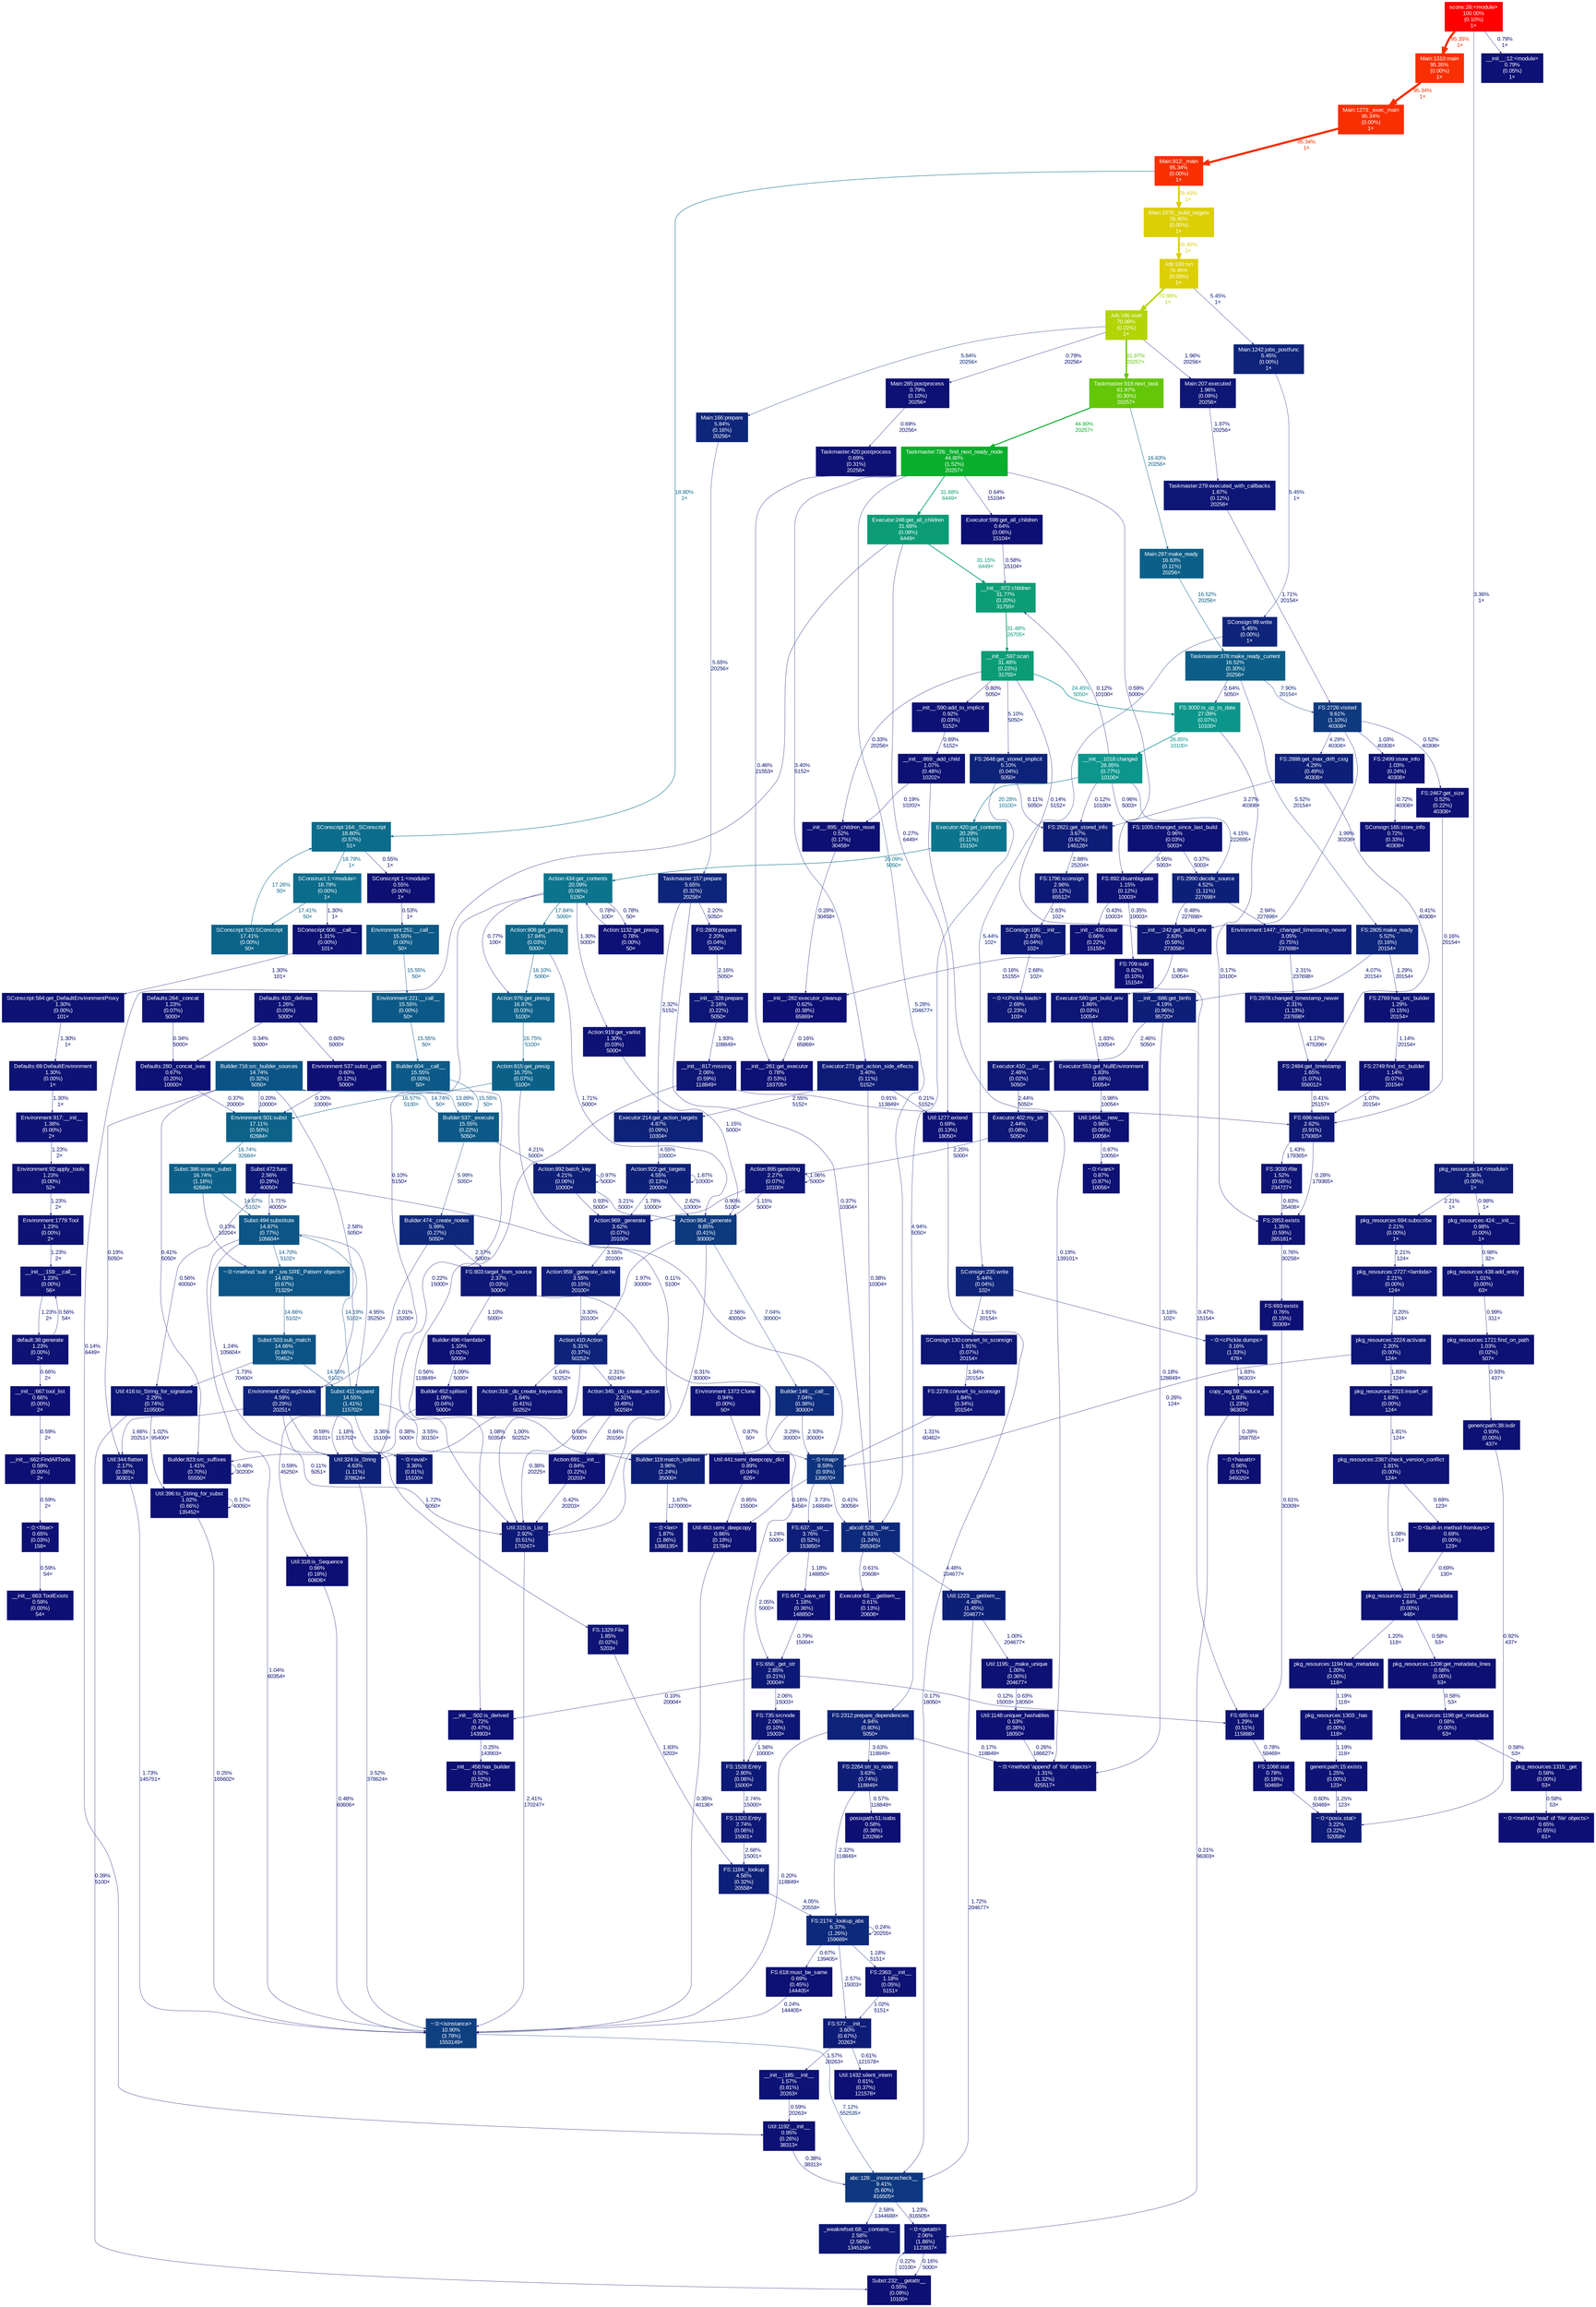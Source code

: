digraph {
	graph [ranksep=0.25, fontname=Arial, nodesep=0.125];
	node [fontname=Arial, style=filled, height=0, width=0, shape=box, fontcolor=white];
	edge [fontname=Arial];
	0 [color="#0d297b", fontcolor="#ffffff", fontsize="10.00", label="FS:2174:_lookup_abs\n6.37%\n(1.26%)\n159669×"];
	0 -> 0 [color="#0d0e73", label="0.24%\n20255×", arrowsize="0.35", fontsize="10.00", fontcolor="#0d0e73", labeldistance="0.50", penwidth="0.50"];
	0 -> 389 [color="#0d0f74", label="0.67%\n139405×", arrowsize="0.35", fontsize="10.00", fontcolor="#0d0f74", labeldistance="0.50", penwidth="0.50"];
	0 -> 821 [color="#0d1274", label="1.18%\n5151×", arrowsize="0.35", fontsize="10.00", fontcolor="#0d1274", labeldistance="0.50", penwidth="0.50"];
	0 -> 729 [color="#0d1876", label="2.57%\n15003×", arrowsize="0.35", fontsize="10.00", fontcolor="#0d1876", labeldistance="0.50", penwidth="0.50"];
	1 [color="#0d2079", fontcolor="#ffffff", fontsize="10.00", label="FS:1184:_lookup\n4.56%\n(0.32%)\n20558×"];
	1 -> 0 [color="#0d1e78", label="4.05%\n20558×", arrowsize="0.35", fontsize="10.00", fontcolor="#0d1e78", labeldistance="0.50", penwidth="0.50"];
	2 [color="#0d1c77", fontcolor="#ffffff", fontsize="10.00", label="FS:2264:str_to_node\n3.63%\n(0.74%)\n118849×"];
	2 -> 0 [color="#0d1776", label="2.32%\n118849×", arrowsize="0.35", fontsize="10.00", fontcolor="#0d1776", labeldistance="0.50", penwidth="0.50"];
	2 -> 1423 [color="#0d0f73", label="0.57%\n118849×", arrowsize="0.35", fontsize="10.00", fontcolor="#0d0f73", labeldistance="0.50", penwidth="0.50"];
	4 [color="#0aae2c", fontcolor="#ffffff", fontsize="10.00", label="Taskmaster:726:_find_next_ready_node\n44.80%\n(1.52%)\n20257×"];
	4 -> 839 [color="#0d247a", label="5.28%\n204677×", arrowsize="0.35", fontsize="10.00", fontcolor="#0d247a", labeldistance="0.50", penwidth="0.50"];
	4 -> 811 [color="#0b9c76", label="31.68%\n6449×", arrowsize="0.56", fontsize="10.00", fontcolor="#0b9c76", labeldistance="1.27", penwidth="1.27"];
	4 -> 266 [color="#0d0f74", label="0.59%\n5000×", arrowsize="0.35", fontsize="10.00", fontcolor="#0d0f74", labeldistance="0.50", penwidth="0.50"];
	4 -> 427 [color="#0d0f74", label="0.64%\n15104×", arrowsize="0.35", fontsize="10.00", fontcolor="#0d0f74", labeldistance="0.50", penwidth="0.50"];
	4 -> 218 [color="#0d0f73", label="0.46%\n21553×", arrowsize="0.35", fontsize="10.00", fontcolor="#0d0f73", labeldistance="0.50", penwidth="0.50"];
	4 -> 411 [color="#0d1b77", label="3.40%\n5152×", arrowsize="0.35", fontsize="10.00", fontcolor="#0d1b77", labeldistance="0.50", penwidth="0.50"];
	13 [color="#0d0f74", fontcolor="#ffffff", fontsize="10.00", label="__init__:663:ToolExists\n0.59%\n(0.00%)\n54×"];
	15 [color="#0d0f74", fontcolor="#ffffff", fontsize="10.00", label="__init__:282:executor_cleanup\n0.62%\n(0.38%)\n65869×"];
	15 -> 218 [color="#0d0d73", label="0.16%\n65869×", arrowsize="0.35", fontsize="10.00", fontcolor="#0d0d73", labeldistance="0.50", penwidth="0.50"];
	16 [color="#0d1f78", fontcolor="#ffffff", fontsize="10.00", label="Action:892:batch_key\n4.21%\n(0.06%)\n10000×"];
	16 -> 16 [color="#0d1174", label="0.97%\n5000×", arrowsize="0.35", fontsize="10.00", fontcolor="#0d1174", labeldistance="0.50", penwidth="0.50"];
	16 -> 275 [color="#0d1174", label="0.93%\n5000×", arrowsize="0.35", fontsize="10.00", fontcolor="#0d1174", labeldistance="0.50", penwidth="0.50"];
	16 -> 705 [color="#0d1a77", label="3.21%\n5000×", arrowsize="0.35", fontsize="10.00", fontcolor="#0d1a77", labeldistance="0.50", penwidth="0.50"];
	17 [color="#0c5987", fontcolor="#ffffff", fontsize="10.00", label="Builder:537:_execute\n15.55%\n(0.22%)\n5050×"];
	17 -> 16 [color="#0d1f78", label="4.21%\n5000×", arrowsize="0.35", fontsize="10.00", fontcolor="#0d1f78", labeldistance="0.50", penwidth="0.50"];
	17 -> 19 [color="#0d277a", label="5.99%\n5050×", arrowsize="0.35", fontsize="10.00", fontcolor="#0d277a", labeldistance="0.50", penwidth="0.50"];
	17 -> 191 [color="#0c5486", label="14.74%\n50×", arrowsize="0.38", fontsize="10.00", fontcolor="#0c5486", labeldistance="0.59", penwidth="0.59"];
	19 [color="#0d277a", fontcolor="#ffffff", fontsize="10.00", label="Builder:474:_create_nodes\n5.99%\n(0.27%)\n5050×"];
	19 -> 135 [color="#0d1776", label="2.37%\n5000×", arrowsize="0.35", fontsize="10.00", fontcolor="#0d1776", labeldistance="0.50", penwidth="0.50"];
	19 -> 200 [color="#0d1575", label="2.01%\n15200×", arrowsize="0.35", fontsize="10.00", fontcolor="#0d1575", labeldistance="0.50", penwidth="0.50"];
	25 [color="#0c6c8b", fontcolor="#ffffff", fontsize="10.00", label="SConscript:164:_SConscript\n18.80%\n(0.57%)\n51×"];
	25 -> 203 [color="#0d0f73", label="0.55%\n1×", arrowsize="0.35", fontsize="10.00", fontcolor="#0d0f73", labeldistance="0.50", penwidth="0.50"];
	25 -> 123 [color="#0c6c8b", label="18.79%\n1×", arrowsize="0.43", fontsize="10.00", fontcolor="#0c6c8b", labeldistance="0.75", penwidth="0.75"];
	32 [color="#0d257a", fontcolor="#ffffff", fontsize="10.00", label="Taskmaster:157:prepare\n5.65%\n(0.32%)\n20256×"];
	32 -> 881 [color="#0d1676", label="2.32%\n5152×", arrowsize="0.35", fontsize="10.00", fontcolor="#0d1676", labeldistance="0.50", penwidth="0.50"];
	32 -> 779 [color="#0d1676", label="2.20%\n5050×", arrowsize="0.35", fontsize="10.00", fontcolor="#0d1676", labeldistance="0.50", penwidth="0.50"];
	32 -> 839 [color="#0d0e73", label="0.37%\n10304×", arrowsize="0.35", fontsize="10.00", fontcolor="#0d0e73", labeldistance="0.50", penwidth="0.50"];
	33 [color="#0d267a", fontcolor="#ffffff", fontsize="10.00", label="Main:166:prepare\n5.84%\n(0.16%)\n20256×"];
	33 -> 32 [color="#0d257a", label="5.65%\n20256×", arrowsize="0.35", fontsize="10.00", fontcolor="#0d257a", labeldistance="0.50", penwidth="0.50"];
	36 [color="#0d1074", fontcolor="#ffffff", fontsize="10.00", label="__init__:12:<module>\n0.79%\n(0.05%)\n1×"];
	37 [color="#ff0000", fontcolor="#ffffff", fontsize="10.00", label="scons:26:<module>\n100.00%\n(0.10%)\n1×"];
	37 -> 36 [color="#0d1074", label="0.79%\n1×", arrowsize="0.35", fontsize="10.00", fontcolor="#0d1074", labeldistance="0.50", penwidth="0.50"];
	37 -> 120 [color="#f82f01", label="95.35%\n1×", arrowsize="0.98", fontsize="10.00", fontcolor="#f82f01", labeldistance="3.81", penwidth="3.81"];
	37 -> 217 [color="#0d1b77", label="3.36%\n1×", arrowsize="0.35", fontsize="10.00", fontcolor="#0d1b77", labeldistance="0.50", penwidth="0.50"];
	44 [color="#0d1575", fontcolor="#ffffff", fontsize="10.00", label="FS:735:srcnode\n2.06%\n(0.10%)\n15003×"];
	44 -> 201 [color="#0d1375", label="1.56%\n10000×", arrowsize="0.35", fontsize="10.00", fontcolor="#0d1375", labeldistance="0.50", penwidth="0.50"];
	83 [color="#f82f01", fontcolor="#ffffff", fontsize="10.00", label="Main:812:_main\n95.34%\n(0.00%)\n1×"];
	83 -> 527 [color="#dccf05", label="76.45%\n1×", arrowsize="0.87", fontsize="10.00", fontcolor="#dccf05", labeldistance="3.06", penwidth="3.06"];
	83 -> 25 [color="#0c6c8b", label="18.80%\n1×", arrowsize="0.43", fontsize="10.00", fontcolor="#0c6c8b", labeldistance="0.75", penwidth="0.75"];
	97 [color="#0d1074", fontcolor="#ffffff", fontsize="10.00", label="Util:463:semi_deepcopy\n0.86%\n(0.19%)\n21784×"];
	97 -> 377 [color="#0d0e73", label="0.35%\n40136×", arrowsize="0.35", fontsize="10.00", fontcolor="#0d0e73", labeldistance="0.50", penwidth="0.50"];
	120 [color="#f82f01", fontcolor="#ffffff", fontsize="10.00", label="Main:1310:main\n95.35%\n(0.00%)\n1×"];
	120 -> 398 [color="#f82f01", label="95.34%\n1×", arrowsize="0.98", fontsize="10.00", fontcolor="#f82f01", labeldistance="3.81", penwidth="3.81"];
	123 [color="#0c6c8b", fontcolor="#ffffff", fontsize="10.00", label="SConstruct:1:<module>\n18.79%\n(0.00%)\n1×"];
	123 -> 339 [color="#0d1274", label="1.30%\n1×", arrowsize="0.35", fontsize="10.00", fontcolor="#0d1274", labeldistance="0.50", penwidth="0.50"];
	123 -> 342 [color="#0c6389", label="17.41%\n50×", arrowsize="0.42", fontsize="10.00", fontcolor="#0c6389", labeldistance="0.70", penwidth="0.70"];
	129 [color="#0d1f78", fontcolor="#ffffff", fontsize="10.00", label="__init__:686:get_binfo\n4.19%\n(0.96%)\n95720×"];
	129 -> 323 [color="#0d1776", label="2.46%\n5050×", arrowsize="0.35", fontsize="10.00", fontcolor="#0d1776", labeldistance="0.50", penwidth="0.50"];
	129 -> 1489 [color="#0d0d73", label="0.18%\n128849×", arrowsize="0.35", fontsize="10.00", fontcolor="#0d0d73", labeldistance="0.50", penwidth="0.50"];
	134 [color="#0d1174", fontcolor="#ffffff", fontsize="10.00", label="Builder:496:<lambda>\n1.10%\n(0.02%)\n5000×"];
	134 -> 1162 [color="#0d1174", label="1.09%\n5000×", arrowsize="0.35", fontsize="10.00", fontcolor="#0d1174", labeldistance="0.50", penwidth="0.50"];
	135 [color="#0d1776", fontcolor="#ffffff", fontsize="10.00", label="FS:803:target_from_source\n2.37%\n(0.03%)\n5000×"];
	135 -> 201 [color="#0d1274", label="1.24%\n5000×", arrowsize="0.35", fontsize="10.00", fontcolor="#0d1274", labeldistance="0.50", penwidth="0.50"];
	135 -> 134 [color="#0d1174", label="1.10%\n5000×", arrowsize="0.35", fontsize="10.00", fontcolor="#0d1174", labeldistance="0.50", penwidth="0.50"];
	136 [color="#0d1074", fontcolor="#ffffff", fontsize="10.00", label="Action:1132:get_presig\n0.78%\n(0.00%)\n50×"];
	136 -> 137 [color="#0d1074", label="0.78%\n100×", arrowsize="0.35", fontsize="10.00", fontcolor="#0d1074", labeldistance="0.50", penwidth="0.50"];
	137 [color="#0c748d", fontcolor="#ffffff", fontsize="10.00", label="Action:434:get_contents\n20.09%\n(0.06%)\n5150×"];
	137 -> 384 [color="#0d0d73", label="0.10%\n5150×", arrowsize="0.35", fontsize="10.00", fontcolor="#0d0d73", labeldistance="0.50", penwidth="0.50"];
	137 -> 1216 [color="#0c668a", label="17.84%\n5000×", arrowsize="0.42", fontsize="10.00", fontcolor="#0c668a", labeldistance="0.71", penwidth="0.71"];
	137 -> 226 [color="#0d1274", label="1.30%\n5000×", arrowsize="0.35", fontsize="10.00", fontcolor="#0d1274", labeldistance="0.50", penwidth="0.50"];
	137 -> 136 [color="#0d1074", label="0.78%\n50×", arrowsize="0.35", fontsize="10.00", fontcolor="#0d1074", labeldistance="0.50", penwidth="0.50"];
	137 -> 1055 [color="#0d1074", label="0.77%\n100×", arrowsize="0.35", fontsize="10.00", fontcolor="#0d1074", labeldistance="0.50", penwidth="0.50"];
	141 [color="#0d1375", fontcolor="#ffffff", fontsize="10.00", label="Builder:823:src_suffixes\n1.41%\n(0.70%)\n55550×"];
	141 -> 141 [color="#0d0f73", label="0.48%\n30200×", arrowsize="0.35", fontsize="10.00", fontcolor="#0d0f73", labeldistance="0.50", penwidth="0.50"];
	153 [color="#0d1274", fontcolor="#ffffff", fontsize="10.00", label="__init__:159:__call__\n1.23%\n(0.00%)\n56×"];
	153 -> 501 [color="#0d1274", label="1.23%\n2×", arrowsize="0.35", fontsize="10.00", fontcolor="#0d1274", labeldistance="0.50", penwidth="0.50"];
	174 [color="#0d0f73", fontcolor="#ffffff", fontsize="10.00", label="__init__:458:has_builder\n0.52%\n(0.52%)\n275134×"];
	177 [color="#0b9c77", fontcolor="#ffffff", fontsize="10.00", label="__init__:597:scan\n31.48%\n(0.23%)\n31755×"];
	177 -> 834 [color="#0c9093", label="24.45%\n5050×", arrowsize="0.49", fontsize="10.00", fontcolor="#0c9093", labeldistance="0.98", penwidth="0.98"];
	177 -> 848 [color="#0d1074", label="0.80%\n5050×", arrowsize="0.35", fontsize="10.00", fontcolor="#0d1074", labeldistance="0.50", penwidth="0.50"];
	177 -> 282 [color="#0d0e73", label="0.33%\n20256×", arrowsize="0.35", fontsize="10.00", fontcolor="#0d0e73", labeldistance="0.50", penwidth="0.50"];
	177 -> 688 [color="#0d2379", label="5.10%\n5050×", arrowsize="0.35", fontsize="10.00", fontcolor="#0d2379", labeldistance="0.50", penwidth="0.50"];
	177 -> 221 [color="#0d0d73", label="0.14%\n5152×", arrowsize="0.35", fontsize="10.00", fontcolor="#0d0d73", labeldistance="0.50", penwidth="0.50"];
	178 [color="#0c5e88", fontcolor="#ffffff", fontsize="10.00", label="Taskmaster:378:make_ready_current\n16.52%\n(0.30%)\n20256×"];
	178 -> 834 [color="#0d1876", label="2.64%\n5050×", arrowsize="0.35", fontsize="10.00", fontcolor="#0d1876", labeldistance="0.50", penwidth="0.50"];
	178 -> 746 [color="#0d257a", label="5.52%\n20154×", arrowsize="0.35", fontsize="10.00", fontcolor="#0d257a", labeldistance="0.50", penwidth="0.50"];
	178 -> 179 [color="#0d307d", label="7.90%\n20154×", arrowsize="0.35", fontsize="10.00", fontcolor="#0d307d", labeldistance="0.50", penwidth="0.50"];
	179 [color="#0d397f", fontcolor="#ffffff", fontsize="10.00", label="FS:2726:visited\n9.61%\n(1.10%)\n40308×"];
	179 -> 640 [color="#0d1f78", label="4.29%\n40308×", arrowsize="0.35", fontsize="10.00", fontcolor="#0d1f78", labeldistance="0.50", penwidth="0.50"];
	179 -> 674 [color="#0d1174", label="1.03%\n40308×", arrowsize="0.35", fontsize="10.00", fontcolor="#0d1174", labeldistance="0.50", penwidth="0.50"];
	179 -> 931 [color="#0d0f73", label="0.52%\n40308×", arrowsize="0.35", fontsize="10.00", fontcolor="#0d0f73", labeldistance="0.50", penwidth="0.50"];
	179 -> 221 [color="#0d1575", label="1.99%\n30208×", arrowsize="0.35", fontsize="10.00", fontcolor="#0d1575", labeldistance="0.50", penwidth="0.50"];
	181 [color="#0d1074", fontcolor="#ffffff", fontsize="10.00", label="__init__:502:is_derived\n0.72%\n(0.47%)\n143903×"];
	181 -> 174 [color="#0d0e73", label="0.25%\n143903×", arrowsize="0.35", fontsize="10.00", fontcolor="#0d0e73", labeldistance="0.50", penwidth="0.50"];
	182 [color="#0c968c", fontcolor="#ffffff", fontsize="10.00", label="__init__:1018:changed\n26.85%\n(0.77%)\n10100×"];
	182 -> 192 [color="#0d0d73", label="0.12%\n10100×", arrowsize="0.35", fontsize="10.00", fontcolor="#0d0d73", labeldistance="0.50", penwidth="0.50"];
	182 -> 267 [color="#0d1174", label="0.96%\n5003×", arrowsize="0.35", fontsize="10.00", fontcolor="#0d1174", labeldistance="0.50", penwidth="0.50"];
	182 -> 759 [color="#0c758d", label="20.28%\n10100×", arrowsize="0.45", fontsize="10.00", fontcolor="#0c758d", labeldistance="0.81", penwidth="0.81"];
	182 -> 407 [color="#0d0d73", label="0.12%\n10100×", arrowsize="0.35", fontsize="10.00", fontcolor="#0d0d73", labeldistance="0.50", penwidth="0.50"];
	182 -> 255 [color="#0d1f78", label="4.15%\n222695×", arrowsize="0.35", fontsize="10.00", fontcolor="#0d1f78", labeldistance="0.50", penwidth="0.50"];
	183 [color="#0d1575", fontcolor="#ffffff", fontsize="10.00", label="Main:207:executed\n1.96%\n(0.09%)\n20256×"];
	183 -> 757 [color="#0d1575", label="1.87%\n20256×", arrowsize="0.35", fontsize="10.00", fontcolor="#0d1575", labeldistance="0.50", penwidth="0.50"];
	187 [color="#0d1174", fontcolor="#ffffff", fontsize="10.00", label="Environment:1372:Clone\n0.94%\n(0.00%)\n50×"];
	187 -> 911 [color="#0d1074", label="0.87%\n50×", arrowsize="0.35", fontsize="10.00", fontcolor="#0d1074", labeldistance="0.50", penwidth="0.50"];
	191 [color="#0c5486", fontcolor="#ffffff", fontsize="10.00", label="Builder:716:src_builder_sources\n14.74%\n(0.32%)\n5050×"];
	191 -> 393 [color="#0d0e73", label="0.19%\n5050×", arrowsize="0.35", fontsize="10.00", fontcolor="#0d0e73", labeldistance="0.50", penwidth="0.50"];
	191 -> 141 [color="#0d0e73", label="0.41%\n5050×", arrowsize="0.35", fontsize="10.00", fontcolor="#0d0e73", labeldistance="0.50", penwidth="0.50"];
	191 -> 17 [color="#0d4f85", label="13.89%\n5000×", arrowsize="0.37", fontsize="10.00", fontcolor="#0d4f85", labeldistance="0.56", penwidth="0.56"];
	191 -> 200 [color="#0d1876", label="2.58%\n5050×", arrowsize="0.35", fontsize="10.00", fontcolor="#0d1876", labeldistance="0.50", penwidth="0.50"];
	191 -> 445 [color="#0d0e73", label="0.20%\n10000×", arrowsize="0.35", fontsize="10.00", fontcolor="#0d0e73", labeldistance="0.50", penwidth="0.50"];
	192 [color="#0b9d75", fontcolor="#ffffff", fontsize="10.00", label="__init__:972:children\n31.77%\n(0.20%)\n31755×"];
	192 -> 177 [color="#0b9c77", label="31.48%\n26705×", arrowsize="0.56", fontsize="10.00", fontcolor="#0b9c77", labeldistance="1.26", penwidth="1.26"];
	199 [color="#0d1876", fontcolor="#ffffff", fontsize="10.00", label="FS:1320:Entry\n2.74%\n(0.06%)\n15001×"];
	199 -> 1 [color="#0d1876", label="2.68%\n15001×", arrowsize="0.35", fontsize="10.00", fontcolor="#0d1876", labeldistance="0.50", penwidth="0.50"];
	200 [color="#0d2179", fontcolor="#ffffff", fontsize="10.00", label="Environment:452:arg2nodes\n4.59%\n(0.29%)\n20251×"];
	200 -> 384 [color="#0d0f74", label="0.59%\n35101×", arrowsize="0.35", fontsize="10.00", fontcolor="#0d0f74", labeldistance="0.50", penwidth="0.50"];
	200 -> 393 [color="#0d1475", label="1.66%\n20251×", arrowsize="0.35", fontsize="10.00", fontcolor="#0d1475", labeldistance="0.50", penwidth="0.50"];
	200 -> 817 [color="#0d1475", label="1.72%\n5050×", arrowsize="0.35", fontsize="10.00", fontcolor="#0d1475", labeldistance="0.50", penwidth="0.50"];
	200 -> 406 [color="#0d0d73", label="0.11%\n5051×", arrowsize="0.35", fontsize="10.00", fontcolor="#0d0d73", labeldistance="0.50", penwidth="0.50"];
	201 [color="#0d1976", fontcolor="#ffffff", fontsize="10.00", label="FS:1528:Entry\n2.80%\n(0.06%)\n15000×"];
	201 -> 199 [color="#0d1876", label="2.74%\n15000×", arrowsize="0.35", fontsize="10.00", fontcolor="#0d1876", labeldistance="0.50", penwidth="0.50"];
	203 [color="#0d0f73", fontcolor="#ffffff", fontsize="10.00", label="SConscript:1:<module>\n0.55%\n(0.00%)\n1×"];
	203 -> 708 [color="#0d0f73", label="0.53%\n1×", arrowsize="0.35", fontsize="10.00", fontcolor="#0d0f73", labeldistance="0.50", penwidth="0.50"];
	217 [color="#0d1b77", fontcolor="#ffffff", fontsize="10.00", label="pkg_resources:14:<module>\n3.36%\n(0.00%)\n1×"];
	217 -> 532 [color="#0d1174", label="0.98%\n1×", arrowsize="0.35", fontsize="10.00", fontcolor="#0d1174", labeldistance="0.50", penwidth="0.50"];
	217 -> 438 [color="#0d1676", label="2.21%\n1×", arrowsize="0.35", fontsize="10.00", fontcolor="#0d1676", labeldistance="0.50", penwidth="0.50"];
	218 [color="#0d1074", fontcolor="#ffffff", fontsize="10.00", label="__init__:261:get_executor\n0.78%\n(0.53%)\n183705×"];
	220 [color="#63c708", fontcolor="#ffffff", fontsize="10.00", label="Taskmaster:918:next_task\n61.97%\n(0.30%)\n20257×"];
	220 -> 4 [color="#0aae2c", label="44.80%\n20257×", arrowsize="0.67", fontsize="10.00", fontcolor="#0aae2c", labeldistance="1.79", penwidth="1.79"];
	220 -> 1368 [color="#0c5f88", label="16.63%\n20256×", arrowsize="0.41", fontsize="10.00", fontcolor="#0c5f88", labeldistance="0.67", penwidth="0.67"];
	221 [color="#0d1876", fontcolor="#ffffff", fontsize="10.00", label="__init__:242:get_build_env\n2.63%\n(0.58%)\n273058×"];
	221 -> 732 [color="#0d1575", label="1.86%\n10054×", arrowsize="0.35", fontsize="10.00", fontcolor="#0d1575", labeldistance="0.50", penwidth="0.50"];
	226 [color="#0d1274", fontcolor="#ffffff", fontsize="10.00", label="Action:919:get_varlist\n1.30%\n(0.03%)\n5000×"];
	226 -> 705 [color="#0d1274", label="1.15%\n5000×", arrowsize="0.35", fontsize="10.00", fontcolor="#0d1274", labeldistance="0.50", penwidth="0.50"];
	248 [color="#0c5f88", fontcolor="#ffffff", fontsize="10.00", label="Subst:386:scons_subst\n16.74%\n(1.16%)\n62684×"];
	248 -> 1059 [color="#0d0d73", label="0.13%\n10204×", arrowsize="0.35", fontsize="10.00", fontcolor="#0d0d73", labeldistance="0.50", penwidth="0.50"];
	248 -> 379 [color="#0c5586", label="14.87%\n5102×", arrowsize="0.39", fontsize="10.00", fontcolor="#0c5586", labeldistance="0.59", penwidth="0.59"];
	255 [color="#0d2079", fontcolor="#ffffff", fontsize="10.00", label="FS:2990:decide_source\n4.52%\n(1.11%)\n227698×"];
	255 -> 221 [color="#0d0f73", label="0.48%\n227698×", arrowsize="0.35", fontsize="10.00", fontcolor="#0d0f73", labeldistance="0.50", penwidth="0.50"];
	255 -> 1382 [color="#0d1977", label="2.94%\n227698×", arrowsize="0.35", fontsize="10.00", fontcolor="#0d1977", labeldistance="0.50", penwidth="0.50"];
	266 [color="#0d1174", fontcolor="#ffffff", fontsize="10.00", label="FS:892:disambiguate\n1.15%\n(0.12%)\n10003×"];
	266 -> 280 [color="#0d0f73", label="0.43%\n10003×", arrowsize="0.35", fontsize="10.00", fontcolor="#0d0f73", labeldistance="0.50", penwidth="0.50"];
	266 -> 843 [color="#0d0e73", label="0.35%\n10003×", arrowsize="0.35", fontsize="10.00", fontcolor="#0d0e73", labeldistance="0.50", penwidth="0.50"];
	267 [color="#0d1174", fontcolor="#ffffff", fontsize="10.00", label="FS:1005:changed_since_last_build\n0.96%\n(0.03%)\n5003×"];
	267 -> 266 [color="#0d0f73", label="0.56%\n5003×", arrowsize="0.35", fontsize="10.00", fontcolor="#0d0f73", labeldistance="0.50", penwidth="0.50"];
	267 -> 255 [color="#0d0e73", label="0.37%\n5003×", arrowsize="0.35", fontsize="10.00", fontcolor="#0d0e73", labeldistance="0.50", penwidth="0.50"];
	274 [color="#0d1c77", fontcolor="#ffffff", fontsize="10.00", label="Action:959:_generate_cache\n3.55%\n(0.15%)\n20100×"];
	274 -> 655 [color="#0d1b77", label="3.30%\n20100×", arrowsize="0.35", fontsize="10.00", fontcolor="#0d1b77", labeldistance="0.50", penwidth="0.50"];
	275 [color="#0d1c77", fontcolor="#ffffff", fontsize="10.00", label="Action:969:_generate\n3.62%\n(0.07%)\n20100×"];
	275 -> 274 [color="#0d1c77", label="3.55%\n20100×", arrowsize="0.35", fontsize="10.00", fontcolor="#0d1c77", labeldistance="0.50", penwidth="0.50"];
	280 [color="#0d0f74", fontcolor="#ffffff", fontsize="10.00", label="__init__:430:clear\n0.66%\n(0.22%)\n15155×"];
	280 -> 15 [color="#0d0d73", label="0.16%\n15155×", arrowsize="0.35", fontsize="10.00", fontcolor="#0d0d73", labeldistance="0.50", penwidth="0.50"];
	281 [color="#0d1375", fontcolor="#ffffff", fontsize="10.00", label="__init__:185:__init__\n1.57%\n(0.81%)\n20263×"];
	281 -> 1122 [color="#0d0f74", label="0.59%\n20263×", arrowsize="0.35", fontsize="10.00", fontcolor="#0d0f74", labeldistance="0.50", penwidth="0.50"];
	282 [color="#0d0f73", fontcolor="#ffffff", fontsize="10.00", label="__init__:895:_children_reset\n0.52%\n(0.17%)\n30458×"];
	282 -> 15 [color="#0d0e73", label="0.28%\n30458×", arrowsize="0.35", fontsize="10.00", fontcolor="#0d0e73", labeldistance="0.50", penwidth="0.50"];
	286 [color="#0d1475", fontcolor="#ffffff", fontsize="10.00", label="pkg_resources:2219:_get_metadata\n1.84%\n(0.00%)\n448×"];
	286 -> 1483 [color="#0d0f73", label="0.58%\n53×", arrowsize="0.35", fontsize="10.00", fontcolor="#0d0f73", labeldistance="0.50", penwidth="0.50"];
	286 -> 858 [color="#0d1274", label="1.20%\n118×", arrowsize="0.35", fontsize="10.00", fontcolor="#0d1274", labeldistance="0.50", penwidth="0.50"];
	287 [color="#0d1074", fontcolor="#ffffff", fontsize="10.00", label="~:0:<built-in method fromkeys>\n0.69%\n(0.00%)\n123×"];
	287 -> 286 [color="#0d1074", label="0.69%\n130×", arrowsize="0.35", fontsize="10.00", fontcolor="#0d1074", labeldistance="0.50", penwidth="0.50"];
	288 [color="#0d347e", fontcolor="#ffffff", fontsize="10.00", label="~:0:<map>\n8.59%\n(0.93%)\n139970×"];
	288 -> 1072 [color="#0d1876", label="2.56%\n40050×", arrowsize="0.35", fontsize="10.00", fontcolor="#0d1876", labeldistance="0.50", penwidth="0.50"];
	288 -> 579 [color="#0d1d78", label="3.73%\n148849×", arrowsize="0.35", fontsize="10.00", fontcolor="#0d1d78", labeldistance="0.50", penwidth="0.50"];
	288 -> 97 [color="#0d0d73", label="0.16%\n5456×", arrowsize="0.35", fontsize="10.00", fontcolor="#0d0d73", labeldistance="0.50", penwidth="0.50"];
	288 -> 839 [color="#0d0e73", label="0.41%\n30058×", arrowsize="0.35", fontsize="10.00", fontcolor="#0d0e73", labeldistance="0.50", penwidth="0.50"];
	289 [color="#0d1475", fontcolor="#ffffff", fontsize="10.00", label="pkg_resources:2367:check_version_conflict\n1.81%\n(0.00%)\n124×"];
	289 -> 286 [color="#0d1174", label="1.08%\n171×", arrowsize="0.35", fontsize="10.00", fontcolor="#0d1174", labeldistance="0.50", penwidth="0.50"];
	289 -> 287 [color="#0d1074", label="0.69%\n123×", arrowsize="0.35", fontsize="10.00", fontcolor="#0d1074", labeldistance="0.50", penwidth="0.50"];
	293 [color="#0d1676", fontcolor="#ffffff", fontsize="10.00", label="Util:416:to_String_for_signature\n2.29%\n(0.74%)\n110500×"];
	293 -> 598 [color="#0d0e73", label="0.39%\n5100×", arrowsize="0.35", fontsize="10.00", fontcolor="#0d0e73", labeldistance="0.50", penwidth="0.50"];
	293 -> 391 [color="#0d1174", label="1.02%\n95400×", arrowsize="0.35", fontsize="10.00", fontcolor="#0d1174", labeldistance="0.50", penwidth="0.50"];
	294 [color="#b3d406", fontcolor="#ffffff", fontsize="10.00", label="Job:186:start\n70.99%\n(0.22%)\n1×"];
	294 -> 33 [color="#0d267a", label="5.84%\n20256×", arrowsize="0.35", fontsize="10.00", fontcolor="#0d267a", labeldistance="0.50", penwidth="0.50"];
	294 -> 183 [color="#0d1575", label="1.96%\n20256×", arrowsize="0.35", fontsize="10.00", fontcolor="#0d1575", labeldistance="0.50", penwidth="0.50"];
	294 -> 440 [color="#0d1074", label="0.79%\n20256×", arrowsize="0.35", fontsize="10.00", fontcolor="#0d1074", labeldistance="0.50", penwidth="0.50"];
	294 -> 220 [color="#63c708", label="61.97%\n20257×", arrowsize="0.79", fontsize="10.00", fontcolor="#63c708", labeldistance="2.48", penwidth="2.48"];
	309 [color="#0d1375", fontcolor="#ffffff", fontsize="10.00", label="FS:3030:rfile\n1.52%\n(0.58%)\n234727×"];
	309 -> 999 [color="#0d1074", label="0.83%\n35408×", arrowsize="0.35", fontsize="10.00", fontcolor="#0d1074", labeldistance="0.50", penwidth="0.50"];
	322 [color="#0d1776", fontcolor="#ffffff", fontsize="10.00", label="Executor:402:my_str\n2.44%\n(0.08%)\n5050×"];
	322 -> 737 [color="#0d1676", label="2.25%\n5000×", arrowsize="0.35", fontsize="10.00", fontcolor="#0d1676", labeldistance="0.50", penwidth="0.50"];
	323 [color="#0d1776", fontcolor="#ffffff", fontsize="10.00", label="Executor:410:__str__\n2.46%\n(0.02%)\n5050×"];
	323 -> 322 [color="#0d1776", label="2.44%\n5050×", arrowsize="0.35", fontsize="10.00", fontcolor="#0d1776", labeldistance="0.50", penwidth="0.50"];
	332 [color="#0d1174", fontcolor="#ffffff", fontsize="10.00", label="pkg_resources:1721:find_on_path\n1.03%\n(0.02%)\n507×"];
	332 -> 350 [color="#0d1174", label="0.93%\n437×", arrowsize="0.35", fontsize="10.00", fontcolor="#0d1174", labeldistance="0.50", penwidth="0.50"];
	335 [color="#0d1475", fontcolor="#ffffff", fontsize="10.00", label="pkg_resources:2315:insert_on\n1.83%\n(0.00%)\n124×"];
	335 -> 289 [color="#0d1475", label="1.81%\n124×", arrowsize="0.35", fontsize="10.00", fontcolor="#0d1475", labeldistance="0.50", penwidth="0.50"];
	339 [color="#0d1274", fontcolor="#ffffff", fontsize="10.00", label="SConscript:606:__call__\n1.31%\n(0.00%)\n101×"];
	339 -> 423 [color="#0d1274", label="1.30%\n101×", arrowsize="0.35", fontsize="10.00", fontcolor="#0d1274", labeldistance="0.50", penwidth="0.50"];
	342 [color="#0c6389", fontcolor="#ffffff", fontsize="10.00", label="SConscript:520:SConscript\n17.41%\n(0.00%)\n50×"];
	342 -> 25 [color="#0c6389", label="17.26%\n50×", arrowsize="0.42", fontsize="10.00", fontcolor="#0c6389", labeldistance="0.69", penwidth="0.69"];
	349 [color="#0d1a77", fontcolor="#ffffff", fontsize="10.00", label="~:0:<posix.stat>\n3.22%\n(3.22%)\n52058×"];
	350 [color="#0d1174", fontcolor="#ffffff", fontsize="10.00", label="genericpath:38:isdir\n0.93%\n(0.00%)\n437×"];
	350 -> 349 [color="#0d1174", label="0.92%\n437×", arrowsize="0.35", fontsize="10.00", fontcolor="#0d1174", labeldistance="0.50", penwidth="0.50"];
	353 [color="#0d1074", fontcolor="#ffffff", fontsize="10.00", label="FS:1068:stat\n0.78%\n(0.18%)\n50469×"];
	353 -> 349 [color="#0d0f74", label="0.60%\n50469×", arrowsize="0.35", fontsize="10.00", fontcolor="#0d0f74", labeldistance="0.50", penwidth="0.50"];
	355 [color="#0d1274", fontcolor="#ffffff", fontsize="10.00", label="genericpath:15:exists\n1.25%\n(0.00%)\n123×"];
	355 -> 349 [color="#0d1274", label="1.25%\n123×", arrowsize="0.35", fontsize="10.00", fontcolor="#0d1274", labeldistance="0.50", penwidth="0.50"];
	356 [color="#0d1274", fontcolor="#ffffff", fontsize="10.00", label="Environment:1779:Tool\n1.23%\n(0.00%)\n2×"];
	356 -> 153 [color="#0d1274", label="1.23%\n2×", arrowsize="0.35", fontsize="10.00", fontcolor="#0d1274", labeldistance="0.50", penwidth="0.50"];
	357 [color="#0d1274", fontcolor="#ffffff", fontsize="10.00", label="Environment:92:apply_tools\n1.23%\n(0.00%)\n52×"];
	357 -> 356 [color="#0d1274", label="1.23%\n2×", arrowsize="0.35", fontsize="10.00", fontcolor="#0d1274", labeldistance="0.50", penwidth="0.50"];
	358 [color="#0d1074", fontcolor="#ffffff", fontsize="10.00", label="Action:691:__init__\n0.84%\n(0.22%)\n20203×"];
	358 -> 406 [color="#0d0e73", label="0.42%\n20203×", arrowsize="0.35", fontsize="10.00", fontcolor="#0d0e73", labeldistance="0.50", penwidth="0.50"];
	360 [color="#0d1676", fontcolor="#ffffff", fontsize="10.00", label="Action:345:_do_create_action\n2.31%\n(0.49%)\n50258×"];
	360 -> 358 [color="#0d1074", label="0.84%\n20156×", arrowsize="0.35", fontsize="10.00", fontcolor="#0d1074", labeldistance="0.50", penwidth="0.50"];
	360 -> 406 [color="#0d0e73", label="0.38%\n20225×", arrowsize="0.35", fontsize="10.00", fontcolor="#0d0e73", labeldistance="0.50", penwidth="0.50"];
	377 [color="#0d3f81", fontcolor="#ffffff", fontsize="10.00", label="~:0:<isinstance>\n10.90%\n(3.79%)\n1553149×"];
	377 -> 591 [color="#0d2c7c", label="7.12%\n552535×", arrowsize="0.35", fontsize="10.00", fontcolor="#0d2c7c", labeldistance="0.50", penwidth="0.50"];
	379 [color="#0c5586", fontcolor="#ffffff", fontsize="10.00", label="Subst:494:substitute\n14.87%\n(0.77%)\n105604×"];
	379 -> 384 [color="#0d1274", label="1.24%\n105604×", arrowsize="0.35", fontsize="10.00", fontcolor="#0d1274", labeldistance="0.50", penwidth="0.50"];
	379 -> 377 [color="#0d1174", label="1.04%\n60354×", arrowsize="0.35", fontsize="10.00", fontcolor="#0d1174", labeldistance="0.50", penwidth="0.50"];
	379 -> 563 [color="#0d2279", label="4.95%\n35250×", arrowsize="0.35", fontsize="10.00", fontcolor="#0d2279", labeldistance="0.50", penwidth="0.50"];
	379 -> 1059 [color="#0c5486", label="14.70%\n5102×", arrowsize="0.38", fontsize="10.00", fontcolor="#0c5486", labeldistance="0.59", penwidth="0.59"];
	382 [color="#0d0f74", fontcolor="#ffffff", fontsize="10.00", label="Util:318:is_Sequence\n0.66%\n(0.18%)\n60606×"];
	382 -> 377 [color="#0d0f73", label="0.48%\n60606×", arrowsize="0.35", fontsize="10.00", fontcolor="#0d0f73", labeldistance="0.50", penwidth="0.50"];
	384 [color="#0d2179", fontcolor="#ffffff", fontsize="10.00", label="Util:324:is_String\n4.63%\n(1.11%)\n378624×"];
	384 -> 377 [color="#0d1c77", label="3.52%\n378624×", arrowsize="0.35", fontsize="10.00", fontcolor="#0d1c77", labeldistance="0.50", penwidth="0.50"];
	389 [color="#0d1074", fontcolor="#ffffff", fontsize="10.00", label="FS:618:must_be_same\n0.69%\n(0.45%)\n144405×"];
	389 -> 377 [color="#0d0e73", label="0.24%\n144405×", arrowsize="0.35", fontsize="10.00", fontcolor="#0d0e73", labeldistance="0.50", penwidth="0.50"];
	391 [color="#0d1174", fontcolor="#ffffff", fontsize="10.00", label="Util:396:to_String_for_subst\n1.02%\n(0.66%)\n135452×"];
	391 -> 377 [color="#0d0e73", label="0.25%\n165602×", arrowsize="0.35", fontsize="10.00", fontcolor="#0d0e73", labeldistance="0.50", penwidth="0.50"];
	391 -> 391 [color="#0d0d73", label="0.17%\n40050×", arrowsize="0.35", fontsize="10.00", fontcolor="#0d0d73", labeldistance="0.50", penwidth="0.50"];
	393 [color="#0d1676", fontcolor="#ffffff", fontsize="10.00", label="Util:344:flatten\n2.17%\n(0.38%)\n30301×"];
	393 -> 377 [color="#0d1475", label="1.73%\n145751×", arrowsize="0.35", fontsize="10.00", fontcolor="#0d1475", labeldistance="0.50", penwidth="0.50"];
	397 [color="#0d1976", fontcolor="#ffffff", fontsize="10.00", label="SConsign:195:__init__\n2.83%\n(0.04%)\n102×"];
	397 -> 1172 [color="#0d1876", label="2.68%\n102×", arrowsize="0.35", fontsize="10.00", fontcolor="#0d1876", labeldistance="0.50", penwidth="0.50"];
	398 [color="#f82f01", fontcolor="#ffffff", fontsize="10.00", label="Main:1273:_exec_main\n95.34%\n(0.00%)\n1×"];
	398 -> 83 [color="#f82f01", label="95.34%\n1×", arrowsize="0.98", fontsize="10.00", fontcolor="#f82f01", labeldistance="3.81", penwidth="3.81"];
	400 [color="#0d2279", fontcolor="#ffffff", fontsize="10.00", label="FS:2312:prepare_dependencies\n4.94%\n(0.80%)\n5050×"];
	400 -> 2 [color="#0d1c77", label="3.63%\n118849×", arrowsize="0.35", fontsize="10.00", fontcolor="#0d1c77", labeldistance="0.50", penwidth="0.50"];
	400 -> 1489 [color="#0d0d73", label="0.17%\n118849×", arrowsize="0.35", fontsize="10.00", fontcolor="#0d0d73", labeldistance="0.50", penwidth="0.50"];
	400 -> 377 [color="#0d0e73", label="0.20%\n118849×", arrowsize="0.35", fontsize="10.00", fontcolor="#0d0e73", labeldistance="0.50", penwidth="0.50"];
	404 [color="#0d1074", fontcolor="#ffffff", fontsize="10.00", label="Defaults:280:_concat_ixes\n0.67%\n(0.20%)\n10000×"];
	404 -> 445 [color="#0d0e73", label="0.37%\n20000×", arrowsize="0.35", fontsize="10.00", fontcolor="#0d0e73", labeldistance="0.50", penwidth="0.50"];
	406 [color="#0d1976", fontcolor="#ffffff", fontsize="10.00", label="Util:315:is_List\n2.92%\n(0.51%)\n170247×"];
	406 -> 377 [color="#0d1776", label="2.41%\n170247×", arrowsize="0.35", fontsize="10.00", fontcolor="#0d1776", labeldistance="0.50", penwidth="0.50"];
	407 [color="#0d1c77", fontcolor="#ffffff", fontsize="10.00", label="FS:2621:get_stored_info\n3.67%\n(0.62%)\n146128×"];
	407 -> 1175 [color="#0d1976", label="2.88%\n25204×", arrowsize="0.35", fontsize="10.00", fontcolor="#0d1976", labeldistance="0.50", penwidth="0.50"];
	411 [color="#0d1b77", fontcolor="#ffffff", fontsize="10.00", label="Executor:273:get_action_side_effects\n3.40%\n(0.11%)\n5152×"];
	411 -> 881 [color="#0d1776", label="2.55%\n5152×", arrowsize="0.35", fontsize="10.00", fontcolor="#0d1776", labeldistance="0.50", penwidth="0.50"];
	411 -> 1213 [color="#0d0e73", label="0.21%\n5152×", arrowsize="0.35", fontsize="10.00", fontcolor="#0d0e73", labeldistance="0.50", penwidth="0.50"];
	411 -> 839 [color="#0d0e73", label="0.38%\n10304×", arrowsize="0.35", fontsize="10.00", fontcolor="#0d0e73", labeldistance="0.50", penwidth="0.50"];
	412 [color="#0d1575", fontcolor="#ffffff", fontsize="10.00", label="~:0:<getattr>\n2.06%\n(1.86%)\n1123837×"];
	412 -> 598 [color="#0d0d73", label="0.16%\n5000×", arrowsize="0.35", fontsize="10.00", fontcolor="#0d0d73", labeldistance="0.50", penwidth="0.50"];
	423 [color="#0d1274", fontcolor="#ffffff", fontsize="10.00", label="SConscript:584:get_DefaultEnvironmentProxy\n1.30%\n(0.00%)\n101×"];
	423 -> 790 [color="#0d1274", label="1.30%\n1×", arrowsize="0.35", fontsize="10.00", fontcolor="#0d1274", labeldistance="0.50", penwidth="0.50"];
	426 [color="#0d0f74", fontcolor="#ffffff", fontsize="10.00", label="__init__:667:tool_list\n0.66%\n(0.00%)\n2×"];
	426 -> 1346 [color="#0d0f74", label="0.59%\n2×", arrowsize="0.35", fontsize="10.00", fontcolor="#0d0f74", labeldistance="0.50", penwidth="0.50"];
	427 [color="#0d0f74", fontcolor="#ffffff", fontsize="10.00", label="Executor:598:get_all_children\n0.64%\n(0.06%)\n15104×"];
	427 -> 192 [color="#0d0f73", label="0.58%\n15104×", arrowsize="0.35", fontsize="10.00", fontcolor="#0d0f73", labeldistance="0.50", penwidth="0.50"];
	438 [color="#0d1676", fontcolor="#ffffff", fontsize="10.00", label="pkg_resources:694:subscribe\n2.21%\n(0.00%)\n1×"];
	438 -> 945 [color="#0d1676", label="2.21%\n124×", arrowsize="0.35", fontsize="10.00", fontcolor="#0d1676", labeldistance="0.50", penwidth="0.50"];
	440 [color="#0d1074", fontcolor="#ffffff", fontsize="10.00", label="Main:285:postprocess\n0.79%\n(0.10%)\n20256×"];
	440 -> 823 [color="#0d1074", label="0.69%\n20256×", arrowsize="0.35", fontsize="10.00", fontcolor="#0d1074", labeldistance="0.50", penwidth="0.50"];
	445 [color="#0c6289", fontcolor="#ffffff", fontsize="10.00", label="Environment:501:subst\n17.11%\n(0.50%)\n62684×"];
	445 -> 248 [color="#0c5f88", label="16.74%\n32684×", arrowsize="0.41", fontsize="10.00", fontcolor="#0c5f88", labeldistance="0.67", penwidth="0.67"];
	446 [color="#0d0f74", fontcolor="#ffffff", fontsize="10.00", label="Environment:537:subst_path\n0.60%\n(0.12%)\n5000×"];
	446 -> 445 [color="#0d0e73", label="0.20%\n10000×", arrowsize="0.35", fontsize="10.00", fontcolor="#0d0e73", labeldistance="0.50", penwidth="0.50"];
	446 -> 406 [color="#0d0e73", label="0.22%\n15000×", arrowsize="0.35", fontsize="10.00", fontcolor="#0d0e73", labeldistance="0.50", penwidth="0.50"];
	447 [color="#0c6088", fontcolor="#ffffff", fontsize="10.00", label="Action:815:get_presig\n16.75%\n(0.07%)\n5100×"];
	447 -> 445 [color="#0c5e88", label="16.57%\n5100×", arrowsize="0.41", fontsize="10.00", fontcolor="#0c5e88", labeldistance="0.66", penwidth="0.66"];
	447 -> 406 [color="#0d0d73", label="0.11%\n5100×", arrowsize="0.35", fontsize="10.00", fontcolor="#0d0d73", labeldistance="0.50", penwidth="0.50"];
	452 [color="#0d0f74", fontcolor="#ffffff", fontsize="10.00", label="~:0:<method 'read' of 'file' objects>\n0.65%\n(0.65%)\n61×"];
	455 [color="#0d0f73", fontcolor="#ffffff", fontsize="10.00", label="pkg_resources:1315:_get\n0.58%\n(0.00%)\n53×"];
	455 -> 452 [color="#0d0f73", label="0.58%\n53×", arrowsize="0.35", fontsize="10.00", fontcolor="#0d0f73", labeldistance="0.50", penwidth="0.50"];
	501 [color="#0d1274", fontcolor="#ffffff", fontsize="10.00", label="default:38:generate\n1.23%\n(0.00%)\n2×"];
	501 -> 153 [color="#0d0f73", label="0.56%\n54×", arrowsize="0.35", fontsize="10.00", fontcolor="#0d0f73", labeldistance="0.50", penwidth="0.50"];
	501 -> 426 [color="#0d0f74", label="0.66%\n2×", arrowsize="0.35", fontsize="10.00", fontcolor="#0d0f74", labeldistance="0.50", penwidth="0.50"];
	505 [color="#0d1074", fontcolor="#ffffff", fontsize="10.00", label="SConsign:165:store_info\n0.72%\n(0.33%)\n40308×"];
	510 [color="#0d1275", fontcolor="#ffffff", fontsize="10.00", label="Environment:917:__init__\n1.38%\n(0.00%)\n2×"];
	510 -> 357 [color="#0d1274", label="1.23%\n2×", arrowsize="0.35", fontsize="10.00", fontcolor="#0d1274", labeldistance="0.50", penwidth="0.50"];
	517 [color="#0d0f74", fontcolor="#ffffff", fontsize="10.00", label="~:0:<filter>\n0.65%\n(0.03%)\n158×"];
	517 -> 13 [color="#0d0f74", label="0.59%\n54×", arrowsize="0.35", fontsize="10.00", fontcolor="#0d0f74", labeldistance="0.50", penwidth="0.50"];
	527 [color="#dccf05", fontcolor="#ffffff", fontsize="10.00", label="Main:1076:_build_targets\n76.45%\n(0.00%)\n1×"];
	527 -> 937 [color="#dccf05", label="76.45%\n1×", arrowsize="0.87", fontsize="10.00", fontcolor="#dccf05", labeldistance="3.06", penwidth="3.06"];
	532 [color="#0d1174", fontcolor="#ffffff", fontsize="10.00", label="pkg_resources:424:__init__\n0.98%\n(0.00%)\n1×"];
	532 -> 541 [color="#0d1174", label="0.98%\n32×", arrowsize="0.35", fontsize="10.00", fontcolor="#0d1174", labeldistance="0.50", penwidth="0.50"];
	533 [color="#0d1976", fontcolor="#ffffff", fontsize="10.00", label="FS:656:_get_str\n2.85%\n(0.21%)\n20004×"];
	533 -> 777 [color="#0d0d73", label="0.12%\n15003×", arrowsize="0.35", fontsize="10.00", fontcolor="#0d0d73", labeldistance="0.50", penwidth="0.50"];
	533 -> 44 [color="#0d1575", label="2.06%\n15003×", arrowsize="0.35", fontsize="10.00", fontcolor="#0d1575", labeldistance="0.50", penwidth="0.50"];
	533 -> 181 [color="#0d0d73", label="0.10%\n20004×", arrowsize="0.35", fontsize="10.00", fontcolor="#0d0d73", labeldistance="0.50", penwidth="0.50"];
	534 [color="#0d1575", fontcolor="#ffffff", fontsize="10.00", label="__init__:817:missing\n2.06%\n(0.59%)\n118849×"];
	534 -> 930 [color="#0d1074", label="0.91%\n113849×", arrowsize="0.35", fontsize="10.00", fontcolor="#0d1074", labeldistance="0.50", penwidth="0.50"];
	534 -> 181 [color="#0d0f73", label="0.56%\n118849×", arrowsize="0.35", fontsize="10.00", fontcolor="#0d0f73", labeldistance="0.50", penwidth="0.50"];
	541 [color="#0d1174", fontcolor="#ffffff", fontsize="10.00", label="pkg_resources:438:add_entry\n1.01%\n(0.00%)\n63×"];
	541 -> 332 [color="#0d1174", label="0.99%\n311×", arrowsize="0.35", fontsize="10.00", fontcolor="#0d1174", labeldistance="0.50", penwidth="0.50"];
	554 [color="#0d2c7c", fontcolor="#ffffff", fontsize="10.00", label="Builder:146:__call__\n7.04%\n(0.38%)\n30000×"];
	554 -> 288 [color="#0d1976", label="2.93%\n30000×", arrowsize="0.35", fontsize="10.00", fontcolor="#0d1976", labeldistance="0.50", penwidth="0.50"];
	554 -> 625 [color="#0d1b77", label="3.29%\n30000×", arrowsize="0.35", fontsize="10.00", fontcolor="#0d1b77", labeldistance="0.50", penwidth="0.50"];
	555 [color="#0d1475", fontcolor="#ffffff", fontsize="10.00", label="FS:2278:convert_to_sconsign\n1.84%\n(0.34%)\n20154×"];
	555 -> 288 [color="#0d1274", label="1.31%\n60462×", arrowsize="0.35", fontsize="10.00", fontcolor="#0d1274", labeldistance="0.50", penwidth="0.50"];
	558 [color="#0d1676", fontcolor="#ffffff", fontsize="10.00", label="pkg_resources:2224:activate\n2.20%\n(0.00%)\n124×"];
	558 -> 288 [color="#0d0e73", label="0.26%\n124×", arrowsize="0.35", fontsize="10.00", fontcolor="#0d0e73", labeldistance="0.50", penwidth="0.50"];
	558 -> 335 [color="#0d1475", label="1.83%\n124×", arrowsize="0.35", fontsize="10.00", fontcolor="#0d1475", labeldistance="0.50", penwidth="0.50"];
	563 [color="#0c5386", fontcolor="#ffffff", fontsize="10.00", label="Subst:411:expand\n14.55%\n(1.41%)\n115702×"];
	563 -> 288 [color="#0d1c77", label="3.55%\n30150×", arrowsize="0.35", fontsize="10.00", fontcolor="#0d1c77", labeldistance="0.50", penwidth="0.50"];
	563 -> 384 [color="#0d1274", label="1.18%\n115702×", arrowsize="0.35", fontsize="10.00", fontcolor="#0d1274", labeldistance="0.50", penwidth="0.50"];
	563 -> 1303 [color="#0d1b77", label="3.36%\n15100×", arrowsize="0.35", fontsize="10.00", fontcolor="#0d1b77", labeldistance="0.50", penwidth="0.50"];
	563 -> 379 [color="#0c5185", label="14.19%\n5102×", arrowsize="0.38", fontsize="10.00", fontcolor="#0c5185", labeldistance="0.57", penwidth="0.57"];
	563 -> 382 [color="#0d0f73", label="0.59%\n45250×", arrowsize="0.35", fontsize="10.00", fontcolor="#0d0f73", labeldistance="0.50", penwidth="0.50"];
	579 [color="#0d1d78", fontcolor="#ffffff", fontsize="10.00", label="FS:637:__str__\n3.76%\n(0.52%)\n153850×"];
	579 -> 752 [color="#0d1274", label="1.18%\n148850×", arrowsize="0.35", fontsize="10.00", fontcolor="#0d1274", labeldistance="0.50", penwidth="0.50"];
	579 -> 533 [color="#0d1575", label="2.05%\n5000×", arrowsize="0.35", fontsize="10.00", fontcolor="#0d1575", labeldistance="0.50", penwidth="0.50"];
	582 [color="#0d1575", fontcolor="#ffffff", fontsize="10.00", label="SConsign:130:convert_to_sconsign\n1.91%\n(0.07%)\n20154×"];
	582 -> 555 [color="#0d1475", label="1.84%\n20154×", arrowsize="0.35", fontsize="10.00", fontcolor="#0d1475", labeldistance="0.50", penwidth="0.50"];
	583 [color="#0d247a", fontcolor="#ffffff", fontsize="10.00", label="SConsign:235:write\n5.44%\n(0.04%)\n102×"];
	583 -> 1186 [color="#0d1a77", label="3.16%\n102×", arrowsize="0.35", fontsize="10.00", fontcolor="#0d1a77", labeldistance="0.50", penwidth="0.50"];
	583 -> 582 [color="#0d1575", label="1.91%\n20154×", arrowsize="0.35", fontsize="10.00", fontcolor="#0d1575", labeldistance="0.50", penwidth="0.50"];
	588 [color="#0d1475", fontcolor="#ffffff", fontsize="10.00", label="copy_reg:59:_reduce_ex\n1.83%\n(1.23%)\n96303×"];
	588 -> 412 [color="#0d0e73", label="0.21%\n96303×", arrowsize="0.35", fontsize="10.00", fontcolor="#0d0e73", labeldistance="0.50", penwidth="0.50"];
	588 -> 1238 [color="#0d0e73", label="0.39%\n268755×", arrowsize="0.35", fontsize="10.00", fontcolor="#0d0e73", labeldistance="0.50", penwidth="0.50"];
	591 [color="#0d387f", fontcolor="#ffffff", fontsize="10.00", label="abc:128:__instancecheck__\n9.41%\n(5.60%)\n816505×"];
	591 -> 1535 [color="#0d1876", label="2.58%\n1344688×", arrowsize="0.35", fontsize="10.00", fontcolor="#0d1876", labeldistance="0.50", penwidth="0.50"];
	591 -> 412 [color="#0d1274", label="1.23%\n816505×", arrowsize="0.35", fontsize="10.00", fontcolor="#0d1274", labeldistance="0.50", penwidth="0.50"];
	598 [color="#0d0f73", fontcolor="#ffffff", fontsize="10.00", label="Subst:232:__getattr__\n0.55%\n(0.09%)\n10100×"];
	598 -> 412 [color="#0d0e73", label="0.22%\n10100×", arrowsize="0.35", fontsize="10.00", fontcolor="#0d0e73", labeldistance="0.50", penwidth="0.50"];
	605 [color="#0d247a", fontcolor="#ffffff", fontsize="10.00", label="SConsign:99:write\n5.45%\n(0.00%)\n1×"];
	605 -> 583 [color="#0d247a", label="5.44%\n102×", arrowsize="0.35", fontsize="10.00", fontcolor="#0d247a", labeldistance="0.50", penwidth="0.50"];
	608 [color="#0d1575", fontcolor="#ffffff", fontsize="10.00", label="~:0:<len>\n1.87%\n(1.86%)\n1388135×"];
	621 [color="#0d1475", fontcolor="#ffffff", fontsize="10.00", label="Action:318:_do_create_keywords\n1.64%\n(0.41%)\n50252×"];
	621 -> 384 [color="#0d1174", label="1.08%\n50354×", arrowsize="0.35", fontsize="10.00", fontcolor="#0d1174", labeldistance="0.50", penwidth="0.50"];
	625 [color="#0d1e78", fontcolor="#ffffff", fontsize="10.00", label="Builder:119:match_splitext\n3.96%\n(2.24%)\n35000×"];
	625 -> 608 [color="#0d1475", label="1.67%\n1270000×", arrowsize="0.35", fontsize="10.00", fontcolor="#0d1475", labeldistance="0.50", penwidth="0.50"];
	640 [color="#0d1f78", fontcolor="#ffffff", fontsize="10.00", label="FS:2888:get_max_drift_csig\n4.29%\n(0.49%)\n40308×"];
	640 -> 929 [color="#0d0e73", label="0.41%\n40308×", arrowsize="0.35", fontsize="10.00", fontcolor="#0d0e73", labeldistance="0.50", penwidth="0.50"];
	640 -> 407 [color="#0d1b77", label="3.27%\n40308×", arrowsize="0.35", fontsize="10.00", fontcolor="#0d1b77", labeldistance="0.50", penwidth="0.50"];
	655 [color="#0d247a", fontcolor="#ffffff", fontsize="10.00", label="Action:410:Action\n5.31%\n(0.37%)\n50252×"];
	655 -> 360 [color="#0d1676", label="2.31%\n50246×", arrowsize="0.35", fontsize="10.00", fontcolor="#0d1676", labeldistance="0.50", penwidth="0.50"];
	655 -> 621 [color="#0d1475", label="1.64%\n50252×", arrowsize="0.35", fontsize="10.00", fontcolor="#0d1475", labeldistance="0.50", penwidth="0.50"];
	655 -> 406 [color="#0d1174", label="1.00%\n50252×", arrowsize="0.35", fontsize="10.00", fontcolor="#0d1174", labeldistance="0.50", penwidth="0.50"];
	674 [color="#0d1174", fontcolor="#ffffff", fontsize="10.00", label="FS:2499:store_info\n1.03%\n(0.24%)\n40308×"];
	674 -> 505 [color="#0d1074", label="0.72%\n40308×", arrowsize="0.35", fontsize="10.00", fontcolor="#0d1074", labeldistance="0.50", penwidth="0.50"];
	688 [color="#0d2379", fontcolor="#ffffff", fontsize="10.00", label="FS:2648:get_stored_implicit\n5.10%\n(0.04%)\n5050×"];
	688 -> 400 [color="#0d2279", label="4.94%\n5050×", arrowsize="0.35", fontsize="10.00", fontcolor="#0d2279", labeldistance="0.50", penwidth="0.50"];
	688 -> 407 [color="#0d0d73", label="0.11%\n5050×", arrowsize="0.35", fontsize="10.00", fontcolor="#0d0d73", labeldistance="0.50", penwidth="0.50"];
	699 [color="#0d0f74", fontcolor="#ffffff", fontsize="10.00", label="Executor:63:__getitem__\n0.61%\n(0.13%)\n20608×"];
	700 [color="#0c5486", fontcolor="#ffffff", fontsize="10.00", label="Subst:503:sub_match\n14.66%\n(0.66%)\n70452×"];
	700 -> 563 [color="#0c5386", label="14.55%\n5102×", arrowsize="0.38", fontsize="10.00", fontcolor="#0c5386", labeldistance="0.58", penwidth="0.58"];
	700 -> 293 [color="#0d1475", label="1.73%\n70450×", arrowsize="0.35", fontsize="10.00", fontcolor="#0d1475", labeldistance="0.50", penwidth="0.50"];
	702 [color="#0c5987", fontcolor="#ffffff", fontsize="10.00", label="Builder:604:__call__\n15.55%\n(0.00%)\n50×"];
	702 -> 17 [color="#0c5987", label="15.55%\n50×", arrowsize="0.39", fontsize="10.00", fontcolor="#0c5987", labeldistance="0.62", penwidth="0.62"];
	705 [color="#0d3a7f", fontcolor="#ffffff", fontsize="10.00", label="Action:864:_generate\n9.85%\n(0.41%)\n30000×"];
	705 -> 554 [color="#0d2c7c", label="7.04%\n30000×", arrowsize="0.35", fontsize="10.00", fontcolor="#0d2c7c", labeldistance="0.50", penwidth="0.50"];
	705 -> 406 [color="#0d0e73", label="0.31%\n30000×", arrowsize="0.35", fontsize="10.00", fontcolor="#0d0e73", labeldistance="0.50", penwidth="0.50"];
	705 -> 655 [color="#0d1575", label="1.97%\n30000×", arrowsize="0.35", fontsize="10.00", fontcolor="#0d1575", labeldistance="0.50", penwidth="0.50"];
	708 [color="#0c5987", fontcolor="#ffffff", fontsize="10.00", label="Environment:251:__call__\n15.55%\n(0.00%)\n50×"];
	708 -> 782 [color="#0c5987", label="15.55%\n50×", arrowsize="0.39", fontsize="10.00", fontcolor="#0c5987", labeldistance="0.62", penwidth="0.62"];
	713 [color="#0d0f74", fontcolor="#ffffff", fontsize="10.00", label="Util:1148:uniquer_hashables\n0.63%\n(0.38%)\n18050×"];
	713 -> 1489 [color="#0d0e73", label="0.26%\n186627×", arrowsize="0.35", fontsize="10.00", fontcolor="#0d0e73", labeldistance="0.50", penwidth="0.50"];
	714 [color="#0d1174", fontcolor="#ffffff", fontsize="10.00", label="Util:1195:__make_unique\n1.00%\n(0.36%)\n204677×"];
	714 -> 713 [color="#0d0f74", label="0.63%\n18050×", arrowsize="0.35", fontsize="10.00", fontcolor="#0d0f74", labeldistance="0.50", penwidth="0.50"];
	729 [color="#0d1c77", fontcolor="#ffffff", fontsize="10.00", label="FS:577:__init__\n3.60%\n(0.67%)\n20263×"];
	729 -> 1255 [color="#0d0f74", label="0.61%\n121578×", arrowsize="0.35", fontsize="10.00", fontcolor="#0d0f74", labeldistance="0.50", penwidth="0.50"];
	729 -> 281 [color="#0d1375", label="1.57%\n20263×", arrowsize="0.35", fontsize="10.00", fontcolor="#0d1375", labeldistance="0.50", penwidth="0.50"];
	732 [color="#0d1575", fontcolor="#ffffff", fontsize="10.00", label="Executor:580:get_build_env\n1.86%\n(0.03%)\n10054×"];
	732 -> 769 [color="#0d1475", label="1.83%\n10054×", arrowsize="0.35", fontsize="10.00", fontcolor="#0d1475", labeldistance="0.50", penwidth="0.50"];
	737 [color="#0d1676", fontcolor="#ffffff", fontsize="10.00", label="Action:895:genstring\n2.27%\n(0.07%)\n10100×"];
	737 -> 737 [color="#0d1174", label="1.06%\n5000×", arrowsize="0.35", fontsize="10.00", fontcolor="#0d1174", labeldistance="0.50", penwidth="0.50"];
	737 -> 275 [color="#0d1074", label="0.90%\n5100×", arrowsize="0.35", fontsize="10.00", fontcolor="#0d1074", labeldistance="0.50", penwidth="0.50"];
	737 -> 705 [color="#0d1274", label="1.15%\n5000×", arrowsize="0.35", fontsize="10.00", fontcolor="#0d1274", labeldistance="0.50", penwidth="0.50"];
	738 [color="#0d2079", fontcolor="#ffffff", fontsize="10.00", label="Action:922:get_targets\n4.55%\n(0.13%)\n20000×"];
	738 -> 705 [color="#0d1876", label="2.62%\n10000×", arrowsize="0.35", fontsize="10.00", fontcolor="#0d1876", labeldistance="0.50", penwidth="0.50"];
	738 -> 738 [color="#0d1575", label="1.87%\n10000×", arrowsize="0.35", fontsize="10.00", fontcolor="#0d1575", labeldistance="0.50", penwidth="0.50"];
	738 -> 275 [color="#0d1475", label="1.78%\n10000×", arrowsize="0.35", fontsize="10.00", fontcolor="#0d1475", labeldistance="0.50", penwidth="0.50"];
	745 [color="#0d1274", fontcolor="#ffffff", fontsize="10.00", label="FS:2769:has_src_builder\n1.29%\n(0.15%)\n20154×"];
	745 -> 812 [color="#0d1174", label="1.14%\n20154×", arrowsize="0.35", fontsize="10.00", fontcolor="#0d1174", labeldistance="0.50", penwidth="0.50"];
	746 [color="#0d257a", fontcolor="#ffffff", fontsize="10.00", label="FS:2805:make_ready\n5.52%\n(0.16%)\n20154×"];
	746 -> 745 [color="#0d1274", label="1.29%\n20154×", arrowsize="0.35", fontsize="10.00", fontcolor="#0d1274", labeldistance="0.50", penwidth="0.50"];
	746 -> 129 [color="#0d1e78", label="4.07%\n20154×", arrowsize="0.35", fontsize="10.00", fontcolor="#0d1e78", labeldistance="0.50", penwidth="0.50"];
	752 [color="#0d1274", fontcolor="#ffffff", fontsize="10.00", label="FS:647:_save_str\n1.18%\n(0.36%)\n148850×"];
	752 -> 533 [color="#0d1074", label="0.79%\n15004×", arrowsize="0.35", fontsize="10.00", fontcolor="#0d1074", labeldistance="0.50", penwidth="0.50"];
	757 [color="#0d1575", fontcolor="#ffffff", fontsize="10.00", label="Taskmaster:279:executed_with_callbacks\n1.87%\n(0.12%)\n20256×"];
	757 -> 179 [color="#0d1475", label="1.71%\n20154×", arrowsize="0.35", fontsize="10.00", fontcolor="#0d1475", labeldistance="0.50", penwidth="0.50"];
	759 [color="#0c758d", fontcolor="#ffffff", fontsize="10.00", label="Executor:420:get_contents\n20.29%\n(0.11%)\n15150×"];
	759 -> 137 [color="#0c748d", label="20.09%\n5050×", arrowsize="0.45", fontsize="10.00", fontcolor="#0c748d", labeldistance="0.80", penwidth="0.80"];
	769 [color="#0d1475", fontcolor="#ffffff", fontsize="10.00", label="Executor:553:get_NullEnvironment\n1.83%\n(0.69%)\n10054×"];
	769 -> 899 [color="#0d1174", label="0.98%\n10054×", arrowsize="0.35", fontsize="10.00", fontcolor="#0d1174", labeldistance="0.50", penwidth="0.50"];
	777 [color="#0d1274", fontcolor="#ffffff", fontsize="10.00", label="FS:685:stat\n1.29%\n(0.51%)\n115888×"];
	777 -> 353 [color="#0d1074", label="0.78%\n50469×", arrowsize="0.35", fontsize="10.00", fontcolor="#0d1074", labeldistance="0.50", penwidth="0.50"];
	778 [color="#0d1676", fontcolor="#ffffff", fontsize="10.00", label="__init__:328:prepare\n2.16%\n(0.22%)\n5050×"];
	778 -> 534 [color="#0d1575", label="1.93%\n108849×", arrowsize="0.35", fontsize="10.00", fontcolor="#0d1575", labeldistance="0.50", penwidth="0.50"];
	779 [color="#0d1676", fontcolor="#ffffff", fontsize="10.00", label="FS:2809:prepare\n2.20%\n(0.04%)\n5050×"];
	779 -> 778 [color="#0d1676", label="2.16%\n5050×", arrowsize="0.35", fontsize="10.00", fontcolor="#0d1676", labeldistance="0.50", penwidth="0.50"];
	782 [color="#0c5987", fontcolor="#ffffff", fontsize="10.00", label="Environment:221:__call__\n15.55%\n(0.00%)\n50×"];
	782 -> 702 [color="#0c5987", label="15.55%\n50×", arrowsize="0.39", fontsize="10.00", fontcolor="#0c5987", labeldistance="0.62", penwidth="0.62"];
	790 [color="#0d1274", fontcolor="#ffffff", fontsize="10.00", label="Defaults:69:DefaultEnvironment\n1.30%\n(0.00%)\n1×"];
	790 -> 510 [color="#0d1274", label="1.30%\n1×", arrowsize="0.35", fontsize="10.00", fontcolor="#0d1274", labeldistance="0.50", penwidth="0.50"];
	811 [color="#0b9c76", fontcolor="#ffffff", fontsize="10.00", label="Executor:248:get_all_children\n31.68%\n(0.08%)\n6449×"];
	811 -> 192 [color="#0c9c78", label="31.15%\n6449×", arrowsize="0.56", fontsize="10.00", fontcolor="#0c9c78", labeldistance="1.25", penwidth="1.25"];
	811 -> 1122 [color="#0d0d73", label="0.14%\n6449×", arrowsize="0.35", fontsize="10.00", fontcolor="#0d0d73", labeldistance="0.50", penwidth="0.50"];
	811 -> 1213 [color="#0d0e73", label="0.27%\n6449×", arrowsize="0.35", fontsize="10.00", fontcolor="#0d0e73", labeldistance="0.50", penwidth="0.50"];
	812 [color="#0d1174", fontcolor="#ffffff", fontsize="10.00", label="FS:2749:find_src_builder\n1.14%\n(0.07%)\n20154×"];
	812 -> 930 [color="#0d1174", label="1.07%\n20154×", arrowsize="0.35", fontsize="10.00", fontcolor="#0d1174", labeldistance="0.50", penwidth="0.50"];
	817 [color="#0d1475", fontcolor="#ffffff", fontsize="10.00", label="FS:1329:File\n1.85%\n(0.02%)\n5203×"];
	817 -> 1 [color="#0d1475", label="1.83%\n5203×", arrowsize="0.35", fontsize="10.00", fontcolor="#0d1475", labeldistance="0.50", penwidth="0.50"];
	821 [color="#0d1274", fontcolor="#ffffff", fontsize="10.00", label="FS:2363:__init__\n1.18%\n(0.05%)\n5151×"];
	821 -> 729 [color="#0d1174", label="1.02%\n5151×", arrowsize="0.35", fontsize="10.00", fontcolor="#0d1174", labeldistance="0.50", penwidth="0.50"];
	823 [color="#0d1074", fontcolor="#ffffff", fontsize="10.00", label="Taskmaster:420:postprocess\n0.69%\n(0.31%)\n20256×"];
	832 [color="#0d1274", fontcolor="#ffffff", fontsize="10.00", label="Defaults:410:_defines\n1.26%\n(0.05%)\n5000×"];
	832 -> 404 [color="#0d0e73", label="0.34%\n5000×", arrowsize="0.35", fontsize="10.00", fontcolor="#0d0e73", labeldistance="0.50", penwidth="0.50"];
	832 -> 446 [color="#0d0f74", label="0.60%\n5000×", arrowsize="0.35", fontsize="10.00", fontcolor="#0d0f74", labeldistance="0.50", penwidth="0.50"];
	834 [color="#0c968b", fontcolor="#ffffff", fontsize="10.00", label="FS:3000:is_up_to_date\n27.09%\n(0.07%)\n10100×"];
	834 -> 182 [color="#0c968c", label="26.85%\n10100×", arrowsize="0.52", fontsize="10.00", fontcolor="#0c968c", labeldistance="1.07", penwidth="1.07"];
	834 -> 999 [color="#0d0d73", label="0.17%\n10100×", arrowsize="0.35", fontsize="10.00", fontcolor="#0d0d73", labeldistance="0.50", penwidth="0.50"];
	839 [color="#0d297b", fontcolor="#ffffff", fontsize="10.00", label="_abcoll:528:__iter__\n6.51%\n(1.24%)\n265343×"];
	839 -> 1002 [color="#0d2078", label="4.48%\n204677×", arrowsize="0.35", fontsize="10.00", fontcolor="#0d2078", labeldistance="0.50", penwidth="0.50"];
	839 -> 699 [color="#0d0f74", label="0.61%\n20608×", arrowsize="0.35", fontsize="10.00", fontcolor="#0d0f74", labeldistance="0.50", penwidth="0.50"];
	843 [color="#0d0f74", fontcolor="#ffffff", fontsize="10.00", label="FS:709:isdir\n0.62%\n(0.10%)\n15154×"];
	843 -> 777 [color="#0d0f73", label="0.47%\n15154×", arrowsize="0.35", fontsize="10.00", fontcolor="#0d0f73", labeldistance="0.50", penwidth="0.50"];
	848 [color="#0d1174", fontcolor="#ffffff", fontsize="10.00", label="__init__:590:add_to_implicit\n0.92%\n(0.03%)\n5152×"];
	848 -> 988 [color="#0d1074", label="0.89%\n5152×", arrowsize="0.35", fontsize="10.00", fontcolor="#0d1074", labeldistance="0.50", penwidth="0.50"];
	858 [color="#0d1274", fontcolor="#ffffff", fontsize="10.00", label="pkg_resources:1194:has_metadata\n1.20%\n(0.00%)\n118×"];
	858 -> 860 [color="#0d1274", label="1.19%\n118×", arrowsize="0.35", fontsize="10.00", fontcolor="#0d1274", labeldistance="0.50", penwidth="0.50"];
	859 [color="#0d0f73", fontcolor="#ffffff", fontsize="10.00", label="pkg_resources:1198:get_metadata\n0.58%\n(0.00%)\n53×"];
	859 -> 455 [color="#0d0f73", label="0.58%\n53×", arrowsize="0.35", fontsize="10.00", fontcolor="#0d0f73", labeldistance="0.50", penwidth="0.50"];
	860 [color="#0d1274", fontcolor="#ffffff", fontsize="10.00", label="pkg_resources:1303:_has\n1.19%\n(0.00%)\n118×"];
	860 -> 355 [color="#0d1274", label="1.19%\n118×", arrowsize="0.35", fontsize="10.00", fontcolor="#0d1274", labeldistance="0.50", penwidth="0.50"];
	868 [color="#0d247a", fontcolor="#ffffff", fontsize="10.00", label="Main:1242:jobs_postfunc\n5.45%\n(0.00%)\n1×"];
	868 -> 605 [color="#0d247a", label="5.45%\n1×", arrowsize="0.35", fontsize="10.00", fontcolor="#0d247a", labeldistance="0.50", penwidth="0.50"];
	881 [color="#0d2279", fontcolor="#ffffff", fontsize="10.00", label="Executor:214:get_action_targets\n4.87%\n(0.09%)\n10304×"];
	881 -> 738 [color="#0d2079", label="4.55%\n10000×", arrowsize="0.35", fontsize="10.00", fontcolor="#0d2079", labeldistance="0.50", penwidth="0.50"];
	898 [color="#0d1074", fontcolor="#ffffff", fontsize="10.00", label="~:0:<vars>\n0.87%\n(0.87%)\n10056×"];
	899 [color="#0d1174", fontcolor="#ffffff", fontsize="10.00", label="Util:1454:__new__\n0.98%\n(0.08%)\n10056×"];
	899 -> 898 [color="#0d1074", label="0.87%\n10056×", arrowsize="0.35", fontsize="10.00", fontcolor="#0d1074", labeldistance="0.50", penwidth="0.50"];
	911 [color="#0d1074", fontcolor="#ffffff", fontsize="10.00", label="Util:441:semi_deepcopy_dict\n0.89%\n(0.04%)\n826×"];
	911 -> 97 [color="#0d1074", label="0.85%\n15500×", arrowsize="0.35", fontsize="10.00", fontcolor="#0d1074", labeldistance="0.50", penwidth="0.50"];
	929 [color="#0d1475", fontcolor="#ffffff", fontsize="10.00", label="FS:2484:get_timestamp\n1.65%\n(1.07%)\n556012×"];
	929 -> 930 [color="#0d0e73", label="0.41%\n25157×", arrowsize="0.35", fontsize="10.00", fontcolor="#0d0e73", labeldistance="0.50", penwidth="0.50"];
	930 [color="#0d1876", fontcolor="#ffffff", fontsize="10.00", label="FS:696:rexists\n2.62%\n(0.91%)\n179365×"];
	930 -> 309 [color="#0d1375", label="1.43%\n179365×", arrowsize="0.35", fontsize="10.00", fontcolor="#0d1375", labeldistance="0.50", penwidth="0.50"];
	930 -> 999 [color="#0d0e73", label="0.28%\n179365×", arrowsize="0.35", fontsize="10.00", fontcolor="#0d0e73", labeldistance="0.50", penwidth="0.50"];
	931 [color="#0d0f73", fontcolor="#ffffff", fontsize="10.00", label="FS:2467:get_size\n0.52%\n(0.22%)\n40308×"];
	931 -> 930 [color="#0d0d73", label="0.16%\n20154×", arrowsize="0.35", fontsize="10.00", fontcolor="#0d0d73", labeldistance="0.50", penwidth="0.50"];
	937 [color="#dccf05", fontcolor="#ffffff", fontsize="10.00", label="Job:100:run\n76.45%\n(0.00%)\n1×"];
	937 -> 868 [color="#0d247a", label="5.45%\n1×", arrowsize="0.35", fontsize="10.00", fontcolor="#0d247a", labeldistance="0.50", penwidth="0.50"];
	937 -> 294 [color="#b3d406", label="70.99%\n1×", arrowsize="0.84", fontsize="10.00", fontcolor="#b3d406", labeldistance="2.84", penwidth="2.84"];
	945 [color="#0d1676", fontcolor="#ffffff", fontsize="10.00", label="pkg_resources:2727:<lambda>\n2.21%\n(0.00%)\n124×"];
	945 -> 558 [color="#0d1676", label="2.20%\n124×", arrowsize="0.35", fontsize="10.00", fontcolor="#0d1676", labeldistance="0.50", penwidth="0.50"];
	986 [color="#0d1274", fontcolor="#ffffff", fontsize="10.00", label="Defaults:264:_concat\n1.23%\n(0.07%)\n5000×"];
	986 -> 404 [color="#0d0e73", label="0.34%\n5000×", arrowsize="0.35", fontsize="10.00", fontcolor="#0d0e73", labeldistance="0.50", penwidth="0.50"];
	988 [color="#0d1174", fontcolor="#ffffff", fontsize="10.00", label="__init__:869:_add_child\n1.07%\n(0.48%)\n10202×"];
	988 -> 1489 [color="#0d0e73", label="0.19%\n139101×", arrowsize="0.35", fontsize="10.00", fontcolor="#0d0e73", labeldistance="0.50", penwidth="0.50"];
	988 -> 282 [color="#0d0e73", label="0.19%\n10202×", arrowsize="0.35", fontsize="10.00", fontcolor="#0d0e73", labeldistance="0.50", penwidth="0.50"];
	997 [color="#0d1074", fontcolor="#ffffff", fontsize="10.00", label="FS:693:exists\n0.76%\n(0.15%)\n30309×"];
	997 -> 777 [color="#0d0f74", label="0.61%\n30309×", arrowsize="0.35", fontsize="10.00", fontcolor="#0d0f74", labeldistance="0.50", penwidth="0.50"];
	999 [color="#0d1274", fontcolor="#ffffff", fontsize="10.00", label="FS:2853:exists\n1.35%\n(0.59%)\n265181×"];
	999 -> 997 [color="#0d1074", label="0.76%\n30258×", arrowsize="0.35", fontsize="10.00", fontcolor="#0d1074", labeldistance="0.50", penwidth="0.50"];
	1002 [color="#0d2078", fontcolor="#ffffff", fontsize="10.00", label="Util:1223:__getitem__\n4.48%\n(1.45%)\n204677×"];
	1002 -> 714 [color="#0d1174", label="1.00%\n204677×", arrowsize="0.35", fontsize="10.00", fontcolor="#0d1174", labeldistance="0.50", penwidth="0.50"];
	1002 -> 591 [color="#0d1475", label="1.72%\n204677×", arrowsize="0.35", fontsize="10.00", fontcolor="#0d1475", labeldistance="0.50", penwidth="0.50"];
	1055 [color="#0c6089", fontcolor="#ffffff", fontsize="10.00", label="Action:976:get_presig\n16.87%\n(0.03%)\n5100×"];
	1055 -> 447 [color="#0c6088", label="16.75%\n5100×", arrowsize="0.41", fontsize="10.00", fontcolor="#0c6088", labeldistance="0.67", penwidth="0.67"];
	1059 [color="#0c5586", fontcolor="#ffffff", fontsize="10.00", label="~:0:<method 'sub' of '_sre.SRE_Pattern' objects>\n14.83%\n(0.67%)\n71329×"];
	1059 -> 700 [color="#0c5486", label="14.66%\n5102×", arrowsize="0.38", fontsize="10.00", fontcolor="#0c5486", labeldistance="0.59", penwidth="0.59"];
	1072 [color="#0d1876", fontcolor="#ffffff", fontsize="10.00", label="Subst:472:func\n2.56%\n(0.29%)\n40050×"];
	1072 -> 379 [color="#0d1475", label="1.71%\n40050×", arrowsize="0.35", fontsize="10.00", fontcolor="#0d1475", labeldistance="0.50", penwidth="0.50"];
	1072 -> 293 [color="#0d0f73", label="0.56%\n40050×", arrowsize="0.35", fontsize="10.00", fontcolor="#0d0f73", labeldistance="0.50", penwidth="0.50"];
	1122 [color="#0d1174", fontcolor="#ffffff", fontsize="10.00", label="Util:1192:__init__\n0.95%\n(0.26%)\n38313×"];
	1122 -> 591 [color="#0d0e73", label="0.38%\n38313×", arrowsize="0.35", fontsize="10.00", fontcolor="#0d0e73", labeldistance="0.50", penwidth="0.50"];
	1162 [color="#0d1174", fontcolor="#ffffff", fontsize="10.00", label="Builder:452:splitext\n1.09%\n(0.04%)\n5000×"];
	1162 -> 625 [color="#0d1074", label="0.68%\n5000×", arrowsize="0.35", fontsize="10.00", fontcolor="#0d1074", labeldistance="0.50", penwidth="0.50"];
	1162 -> 141 [color="#0d0e73", label="0.38%\n5000×", arrowsize="0.35", fontsize="10.00", fontcolor="#0d0e73", labeldistance="0.50", penwidth="0.50"];
	1172 [color="#0d1876", fontcolor="#ffffff", fontsize="10.00", label="~:0:<cPickle.loads>\n2.69%\n(2.23%)\n103×"];
	1175 [color="#0d1977", fontcolor="#ffffff", fontsize="10.00", label="FS:1796:sconsign\n2.96%\n(0.12%)\n65512×"];
	1175 -> 397 [color="#0d1976", label="2.83%\n102×", arrowsize="0.35", fontsize="10.00", fontcolor="#0d1976", labeldistance="0.50", penwidth="0.50"];
	1186 [color="#0d1a77", fontcolor="#ffffff", fontsize="10.00", label="~:0:<cPickle.dumps>\n3.16%\n(1.33%)\n476×"];
	1186 -> 588 [color="#0d1475", label="1.83%\n96303×", arrowsize="0.35", fontsize="10.00", fontcolor="#0d1475", labeldistance="0.50", penwidth="0.50"];
	1213 [color="#0d1074", fontcolor="#ffffff", fontsize="10.00", label="Util:1277:extend\n0.69%\n(0.13%)\n18050×"];
	1213 -> 591 [color="#0d0d73", label="0.17%\n18050×", arrowsize="0.35", fontsize="10.00", fontcolor="#0d0d73", labeldistance="0.50", penwidth="0.50"];
	1216 [color="#0c668a", fontcolor="#ffffff", fontsize="10.00", label="Action:908:get_presig\n17.84%\n(0.03%)\n5000×"];
	1216 -> 705 [color="#0d1475", label="1.71%\n5000×", arrowsize="0.35", fontsize="10.00", fontcolor="#0d1475", labeldistance="0.50", penwidth="0.50"];
	1216 -> 1055 [color="#0c5c88", label="16.10%\n5000×", arrowsize="0.40", fontsize="10.00", fontcolor="#0c5c88", labeldistance="0.64", penwidth="0.64"];
	1238 [color="#0d0f73", fontcolor="#ffffff", fontsize="10.00", label="~:0:<hasattr>\n0.56%\n(0.57%)\n345020×"];
	1255 [color="#0d0f74", fontcolor="#ffffff", fontsize="10.00", label="Util:1432:silent_intern\n0.61%\n(0.37%)\n121578×"];
	1303 [color="#0d1b77", fontcolor="#ffffff", fontsize="10.00", label="~:0:<eval>\n3.36%\n(0.81%)\n15100×"];
	1346 [color="#0d0f74", fontcolor="#ffffff", fontsize="10.00", label="__init__:662:FindAllTools\n0.59%\n(0.00%)\n2×"];
	1346 -> 517 [color="#0d0f74", label="0.59%\n2×", arrowsize="0.35", fontsize="10.00", fontcolor="#0d0f74", labeldistance="0.50", penwidth="0.50"];
	1368 [color="#0c5f88", fontcolor="#ffffff", fontsize="10.00", label="Main:297:make_ready\n16.63%\n(0.11%)\n20256×"];
	1368 -> 178 [color="#0c5e88", label="16.52%\n20256×", arrowsize="0.41", fontsize="10.00", fontcolor="#0c5e88", labeldistance="0.66", penwidth="0.66"];
	1381 [color="#0d1676", fontcolor="#ffffff", fontsize="10.00", label="FS:2978:changed_timestamp_newer\n2.31%\n(1.13%)\n237698×"];
	1381 -> 929 [color="#0d1274", label="1.17%\n475396×", arrowsize="0.35", fontsize="10.00", fontcolor="#0d1274", labeldistance="0.50", penwidth="0.50"];
	1382 [color="#0d1a77", fontcolor="#ffffff", fontsize="10.00", label="Environment:1447:_changed_timestamp_newer\n3.05%\n(0.75%)\n237698×"];
	1382 -> 1381 [color="#0d1676", label="2.31%\n237698×", arrowsize="0.35", fontsize="10.00", fontcolor="#0d1676", labeldistance="0.50", penwidth="0.50"];
	1423 [color="#0d0f73", fontcolor="#ffffff", fontsize="10.00", label="posixpath:51:isabs\n0.58%\n(0.38%)\n120266×"];
	1483 [color="#0d0f73", fontcolor="#ffffff", fontsize="10.00", label="pkg_resources:1208:get_metadata_lines\n0.58%\n(0.00%)\n53×"];
	1483 -> 859 [color="#0d0f73", label="0.58%\n53×", arrowsize="0.35", fontsize="10.00", fontcolor="#0d0f73", labeldistance="0.50", penwidth="0.50"];
	1489 [color="#0d1274", fontcolor="#ffffff", fontsize="10.00", label="~:0:<method 'append' of 'list' objects>\n1.31%\n(1.32%)\n925517×"];
	1535 [color="#0d1876", fontcolor="#ffffff", fontsize="10.00", label="_weakrefset:68:__contains__\n2.58%\n(2.58%)\n1345158×"];
}
